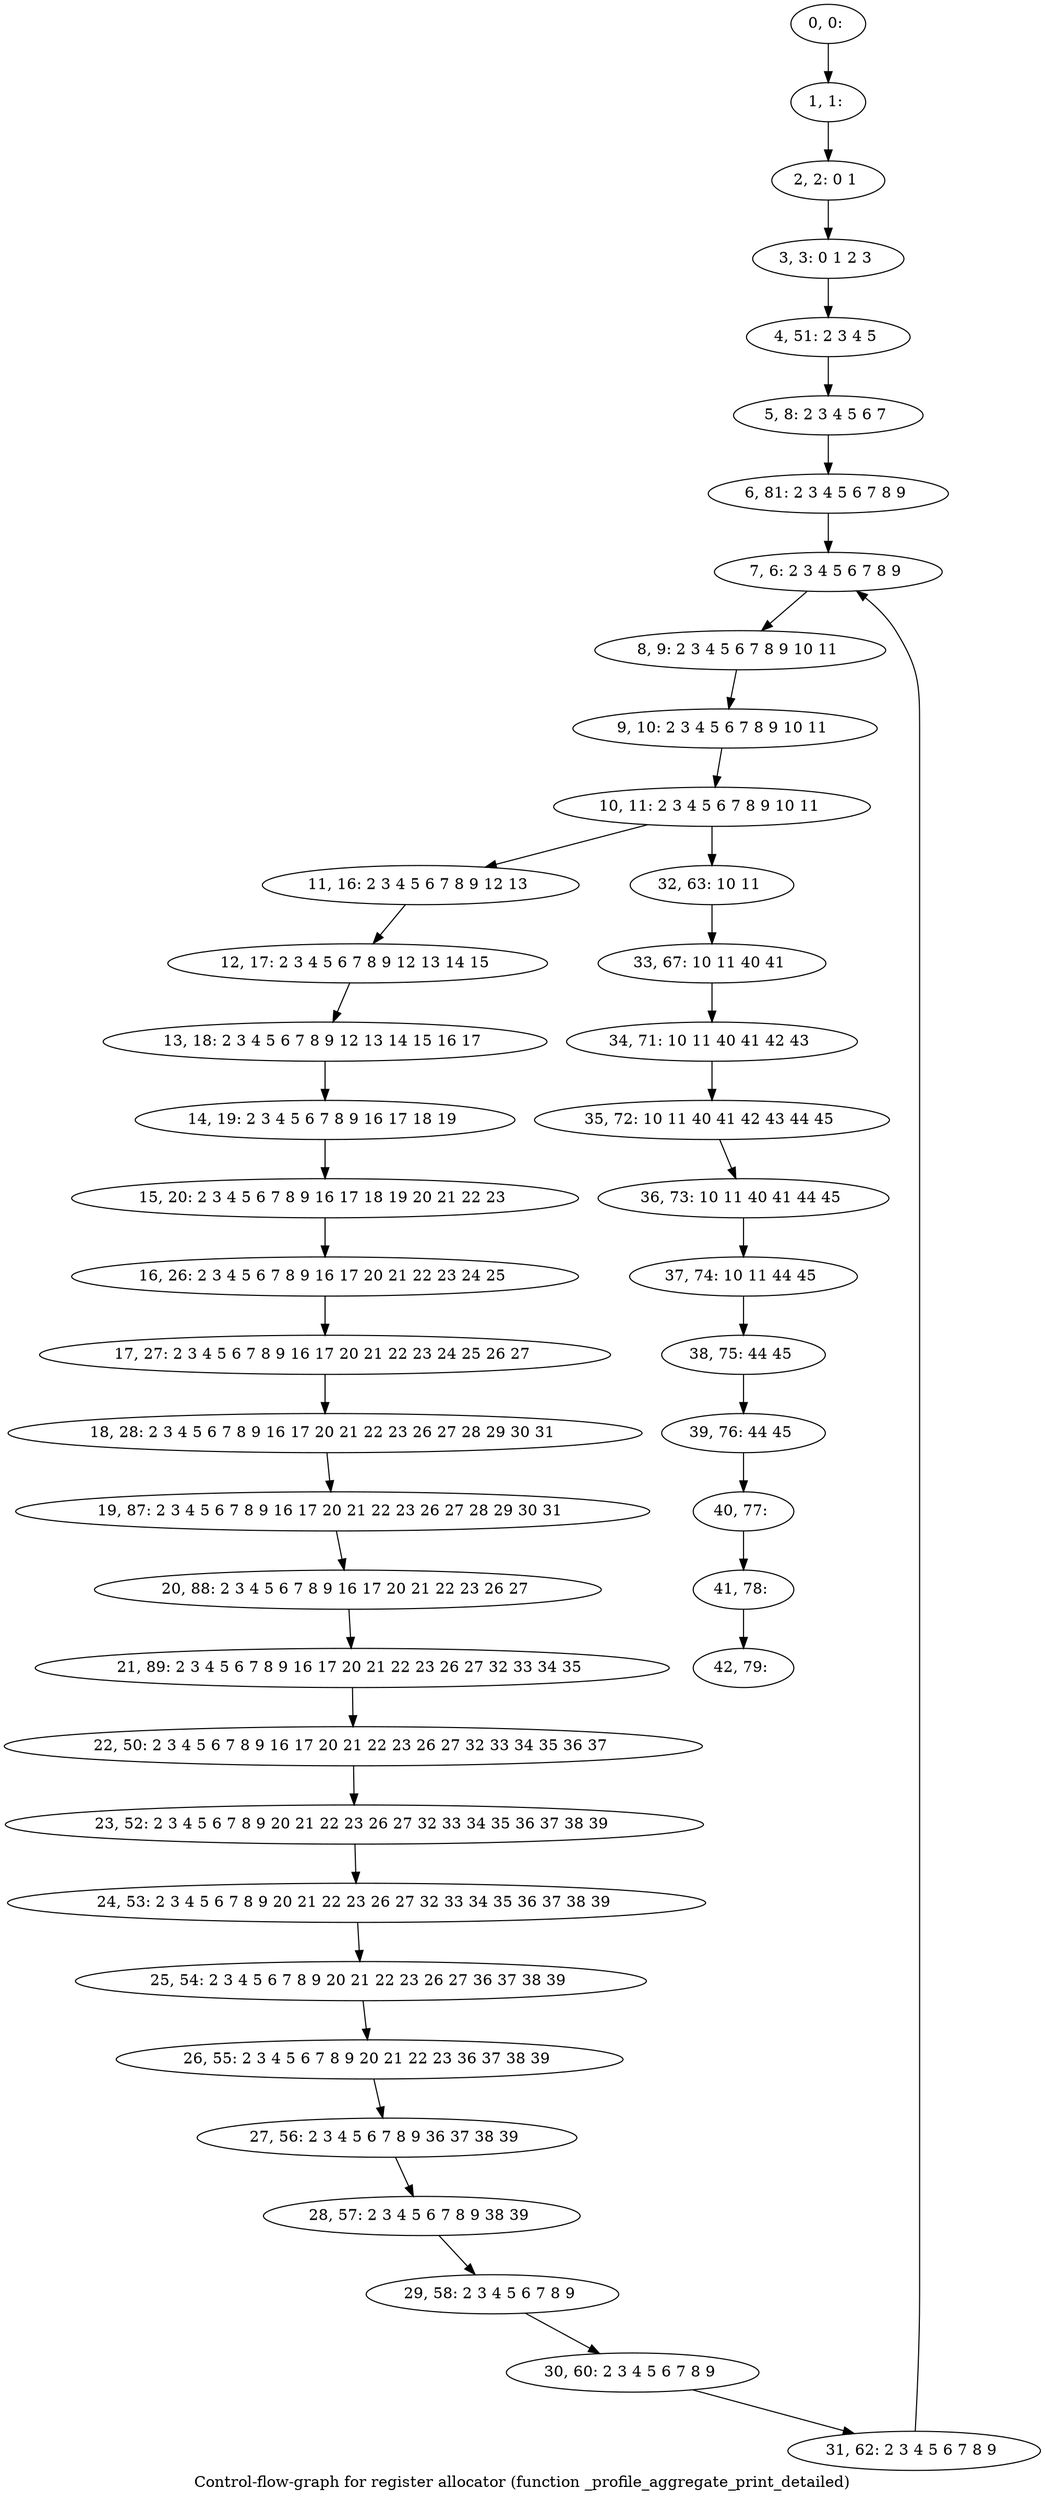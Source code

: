 digraph G {
graph [label="Control-flow-graph for register allocator (function _profile_aggregate_print_detailed)"]
0[label="0, 0: "];
1[label="1, 1: "];
2[label="2, 2: 0 1 "];
3[label="3, 3: 0 1 2 3 "];
4[label="4, 51: 2 3 4 5 "];
5[label="5, 8: 2 3 4 5 6 7 "];
6[label="6, 81: 2 3 4 5 6 7 8 9 "];
7[label="7, 6: 2 3 4 5 6 7 8 9 "];
8[label="8, 9: 2 3 4 5 6 7 8 9 10 11 "];
9[label="9, 10: 2 3 4 5 6 7 8 9 10 11 "];
10[label="10, 11: 2 3 4 5 6 7 8 9 10 11 "];
11[label="11, 16: 2 3 4 5 6 7 8 9 12 13 "];
12[label="12, 17: 2 3 4 5 6 7 8 9 12 13 14 15 "];
13[label="13, 18: 2 3 4 5 6 7 8 9 12 13 14 15 16 17 "];
14[label="14, 19: 2 3 4 5 6 7 8 9 16 17 18 19 "];
15[label="15, 20: 2 3 4 5 6 7 8 9 16 17 18 19 20 21 22 23 "];
16[label="16, 26: 2 3 4 5 6 7 8 9 16 17 20 21 22 23 24 25 "];
17[label="17, 27: 2 3 4 5 6 7 8 9 16 17 20 21 22 23 24 25 26 27 "];
18[label="18, 28: 2 3 4 5 6 7 8 9 16 17 20 21 22 23 26 27 28 29 30 31 "];
19[label="19, 87: 2 3 4 5 6 7 8 9 16 17 20 21 22 23 26 27 28 29 30 31 "];
20[label="20, 88: 2 3 4 5 6 7 8 9 16 17 20 21 22 23 26 27 "];
21[label="21, 89: 2 3 4 5 6 7 8 9 16 17 20 21 22 23 26 27 32 33 34 35 "];
22[label="22, 50: 2 3 4 5 6 7 8 9 16 17 20 21 22 23 26 27 32 33 34 35 36 37 "];
23[label="23, 52: 2 3 4 5 6 7 8 9 20 21 22 23 26 27 32 33 34 35 36 37 38 39 "];
24[label="24, 53: 2 3 4 5 6 7 8 9 20 21 22 23 26 27 32 33 34 35 36 37 38 39 "];
25[label="25, 54: 2 3 4 5 6 7 8 9 20 21 22 23 26 27 36 37 38 39 "];
26[label="26, 55: 2 3 4 5 6 7 8 9 20 21 22 23 36 37 38 39 "];
27[label="27, 56: 2 3 4 5 6 7 8 9 36 37 38 39 "];
28[label="28, 57: 2 3 4 5 6 7 8 9 38 39 "];
29[label="29, 58: 2 3 4 5 6 7 8 9 "];
30[label="30, 60: 2 3 4 5 6 7 8 9 "];
31[label="31, 62: 2 3 4 5 6 7 8 9 "];
32[label="32, 63: 10 11 "];
33[label="33, 67: 10 11 40 41 "];
34[label="34, 71: 10 11 40 41 42 43 "];
35[label="35, 72: 10 11 40 41 42 43 44 45 "];
36[label="36, 73: 10 11 40 41 44 45 "];
37[label="37, 74: 10 11 44 45 "];
38[label="38, 75: 44 45 "];
39[label="39, 76: 44 45 "];
40[label="40, 77: "];
41[label="41, 78: "];
42[label="42, 79: "];
0->1 ;
1->2 ;
2->3 ;
3->4 ;
4->5 ;
5->6 ;
6->7 ;
7->8 ;
8->9 ;
9->10 ;
10->11 ;
10->32 ;
11->12 ;
12->13 ;
13->14 ;
14->15 ;
15->16 ;
16->17 ;
17->18 ;
18->19 ;
19->20 ;
20->21 ;
21->22 ;
22->23 ;
23->24 ;
24->25 ;
25->26 ;
26->27 ;
27->28 ;
28->29 ;
29->30 ;
30->31 ;
31->7 ;
32->33 ;
33->34 ;
34->35 ;
35->36 ;
36->37 ;
37->38 ;
38->39 ;
39->40 ;
40->41 ;
41->42 ;
}
